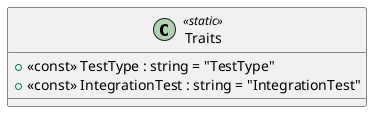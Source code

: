 @startuml
class Traits <<static>> {
    + <<const>> TestType : string = "TestType"
    + <<const>> IntegrationTest : string = "IntegrationTest"
}
@enduml
